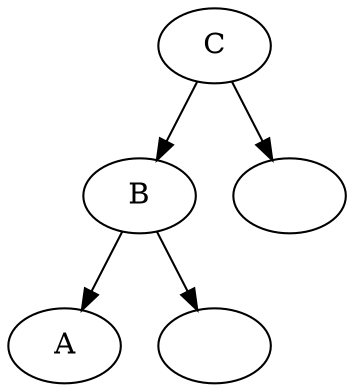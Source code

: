 digraph G {
	"C" -> "B";
	node1 [label=""];
	"C" -> "node1";

	"B" -> "A";
	node2 [label=""];
	"B" -> "node2";

}
